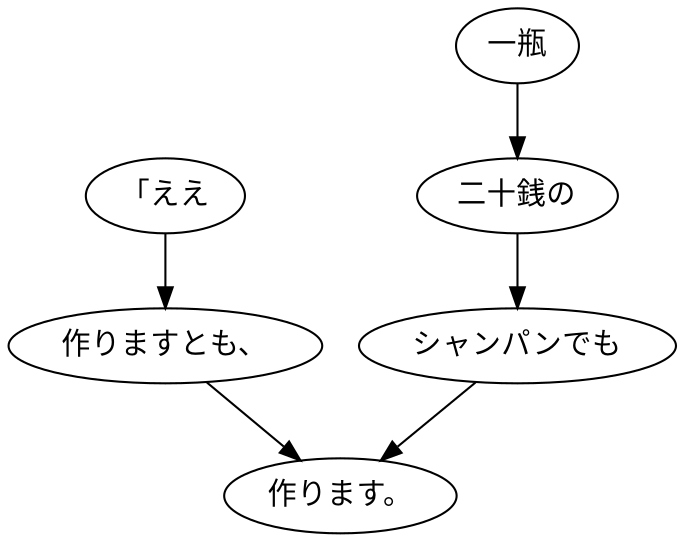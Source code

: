 digraph graph9004 {
	node0 [label="「ええ"];
	node1 [label="作りますとも、"];
	node2 [label="一瓶"];
	node3 [label="二十銭の"];
	node4 [label="シャンパンでも"];
	node5 [label="作ります。"];
	node0 -> node1;
	node1 -> node5;
	node2 -> node3;
	node3 -> node4;
	node4 -> node5;
}
